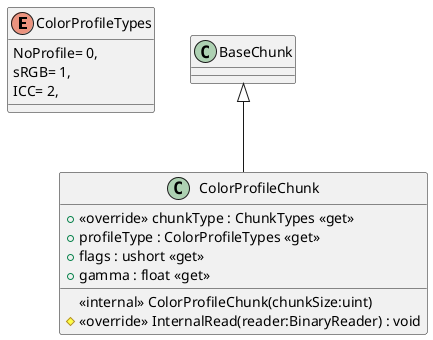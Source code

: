 @startuml
enum ColorProfileTypes {
    NoProfile= 0,
    sRGB= 1,
    ICC= 2,
}
class ColorProfileChunk {
    + <<override>> chunkType : ChunkTypes <<get>>
    + profileType : ColorProfileTypes <<get>>
    + flags : ushort <<get>>
    + gamma : float <<get>>
    <<internal>> ColorProfileChunk(chunkSize:uint)
    # <<override>> InternalRead(reader:BinaryReader) : void
}
BaseChunk <|-- ColorProfileChunk
@enduml
